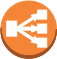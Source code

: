 <?xml version="1.0" encoding="UTF-8"?>
<dia:diagram xmlns:dia="http://www.lysator.liu.se/~alla/dia/">
  <dia:layer name="Fondo" visible="true" active="true">
    <dia:group>
      <dia:group>
        <dia:object type="Standard - Beziergon" version="0" id="O0">
          <dia:attribute name="obj_pos">
            <dia:point val="2.543,1.069"/>
          </dia:attribute>
          <dia:attribute name="obj_bb">
            <dia:rectangle val="1.119,1.068;3.885,3.813"/>
          </dia:attribute>
          <dia:attribute name="bez_points">
            <dia:point val="2.543,1.069"/>
            <dia:point val="3.306,1.092"/>
            <dia:point val="3.907,1.724"/>
            <dia:point val="3.884,2.482"/>
            <dia:point val="3.861,3.239"/>
            <dia:point val="3.224,3.835"/>
            <dia:point val="2.46,3.812"/>
            <dia:point val="1.697,3.789"/>
            <dia:point val="1.097,3.156"/>
            <dia:point val="1.12,2.399"/>
            <dia:point val="1.142,1.641"/>
            <dia:point val="1.78,1.046"/>
          </dia:attribute>
          <dia:attribute name="corner_types">
            <dia:enum val="25416768"/>
            <dia:enum val="0"/>
            <dia:enum val="0"/>
            <dia:enum val="0"/>
            <dia:enum val="0"/>
          </dia:attribute>
          <dia:attribute name="line_color">
            <dia:color val="#f58536"/>
          </dia:attribute>
          <dia:attribute name="line_width">
            <dia:real val="0"/>
          </dia:attribute>
          <dia:attribute name="inner_color">
            <dia:color val="#f58536"/>
          </dia:attribute>
          <dia:attribute name="show_background">
            <dia:boolean val="true"/>
          </dia:attribute>
        </dia:object>
      </dia:group>
      <dia:group>
        <dia:object type="Standard - BezierLine" version="0" id="O1">
          <dia:attribute name="obj_pos">
            <dia:point val="3.806,2.897"/>
          </dia:attribute>
          <dia:attribute name="obj_bb">
            <dia:rectangle val="3.691,2.897;3.806,3.254"/>
          </dia:attribute>
          <dia:attribute name="bez_points">
            <dia:point val="3.806,2.897"/>
            <dia:point val="3.803,3.016"/>
            <dia:point val="3.806,2.897"/>
            <dia:point val="3.803,3.016"/>
            <dia:point val="3.773,3.099"/>
            <dia:point val="3.736,3.179"/>
            <dia:point val="3.691,3.254"/>
            <dia:point val="3.695,3.135"/>
            <dia:point val="3.691,3.254"/>
            <dia:point val="3.695,3.135"/>
            <dia:point val="3.739,3.06"/>
            <dia:point val="3.777,2.98"/>
            <dia:point val="3.806,2.897"/>
          </dia:attribute>
          <dia:attribute name="corner_types">
            <dia:enum val="0"/>
            <dia:enum val="0"/>
            <dia:enum val="0"/>
            <dia:enum val="0"/>
            <dia:enum val="0"/>
          </dia:attribute>
          <dia:attribute name="line_color">
            <dia:color val="#9d5025"/>
          </dia:attribute>
          <dia:attribute name="line_width">
            <dia:real val="0"/>
          </dia:attribute>
        </dia:object>
        <dia:object type="Standard - BezierLine" version="0" id="O2">
          <dia:attribute name="obj_pos">
            <dia:point val="3.695,3.135"/>
          </dia:attribute>
          <dia:attribute name="obj_bb">
            <dia:rectangle val="0.12,2.369;3.695,3.932"/>
          </dia:attribute>
          <dia:attribute name="bez_points">
            <dia:point val="3.695,3.135"/>
            <dia:point val="3.691,3.254"/>
            <dia:point val="3.695,3.135"/>
            <dia:point val="3.691,3.254"/>
            <dia:point val="3.444,3.672"/>
            <dia:point val="2.98,3.947"/>
            <dia:point val="2.457,3.931"/>
            <dia:point val="1.694,3.908"/>
            <dia:point val="1.093,3.276"/>
            <dia:point val="1.116,2.518"/>
            <dia:point val="1.12,2.399"/>
            <dia:point val="1.116,2.518"/>
            <dia:point val="1.12,2.399"/>
            <dia:point val="1.097,3.156"/>
            <dia:point val="1.697,3.789"/>
            <dia:point val="2.46,3.812"/>
            <dia:point val="2.983,3.828"/>
            <dia:point val="3.447,3.553"/>
            <dia:point val="3.695,3.135"/>
          </dia:attribute>
          <dia:attribute name="corner_types">
            <dia:enum val="0"/>
            <dia:enum val="0"/>
            <dia:enum val="0"/>
            <dia:enum val="0"/>
            <dia:enum val="0"/>
            <dia:enum val="0"/>
            <dia:enum val="0"/>
          </dia:attribute>
          <dia:attribute name="line_color">
            <dia:color val="#9d5025"/>
          </dia:attribute>
          <dia:attribute name="line_width">
            <dia:real val="0"/>
          </dia:attribute>
        </dia:object>
        <dia:object type="Standard - BezierLine" version="0" id="O3">
          <dia:attribute name="obj_pos">
            <dia:point val="3.884,2.482"/>
          </dia:attribute>
          <dia:attribute name="obj_bb">
            <dia:rectangle val="2.861,2.482;4.86,2.97"/>
          </dia:attribute>
          <dia:attribute name="bez_points">
            <dia:point val="3.884,2.482"/>
            <dia:point val="3.88,2.601"/>
            <dia:point val="3.884,2.482"/>
            <dia:point val="3.88,2.601"/>
            <dia:point val="3.878,2.668"/>
            <dia:point val="3.872,2.733"/>
            <dia:point val="3.86,2.797"/>
            <dia:point val="3.864,2.678"/>
            <dia:point val="3.86,2.797"/>
            <dia:point val="3.864,2.678"/>
            <dia:point val="3.875,2.614"/>
            <dia:point val="3.882,2.549"/>
            <dia:point val="3.884,2.482"/>
          </dia:attribute>
          <dia:attribute name="corner_types">
            <dia:enum val="0"/>
            <dia:enum val="0"/>
            <dia:enum val="0"/>
            <dia:enum val="0"/>
            <dia:enum val="0"/>
          </dia:attribute>
          <dia:attribute name="line_color">
            <dia:color val="#9d5025"/>
          </dia:attribute>
          <dia:attribute name="line_width">
            <dia:real val="0"/>
          </dia:attribute>
        </dia:object>
        <dia:object type="Standard - BezierLine" version="0" id="O4">
          <dia:attribute name="obj_pos">
            <dia:point val="3.864,2.678"/>
          </dia:attribute>
          <dia:attribute name="obj_bb">
            <dia:rectangle val="3.803,2.678;3.864,3.016"/>
          </dia:attribute>
          <dia:attribute name="bez_points">
            <dia:point val="3.864,2.678"/>
            <dia:point val="3.86,2.797"/>
            <dia:point val="3.864,2.678"/>
            <dia:point val="3.86,2.797"/>
            <dia:point val="3.847,2.872"/>
            <dia:point val="3.828,2.946"/>
            <dia:point val="3.803,3.016"/>
            <dia:point val="3.806,2.897"/>
            <dia:point val="3.803,3.016"/>
            <dia:point val="3.806,2.897"/>
            <dia:point val="3.831,2.826"/>
            <dia:point val="3.851,2.753"/>
            <dia:point val="3.864,2.678"/>
          </dia:attribute>
          <dia:attribute name="corner_types">
            <dia:enum val="0"/>
            <dia:enum val="0"/>
            <dia:enum val="0"/>
            <dia:enum val="0"/>
            <dia:enum val="0"/>
          </dia:attribute>
          <dia:attribute name="line_color">
            <dia:color val="#9d5025"/>
          </dia:attribute>
          <dia:attribute name="line_width">
            <dia:real val="0"/>
          </dia:attribute>
        </dia:object>
      </dia:group>
      <dia:object type="Standard - Beziergon" version="0" id="O5">
        <dia:attribute name="obj_pos">
          <dia:point val="3.884,2.482"/>
        </dia:attribute>
        <dia:attribute name="obj_bb">
          <dia:rectangle val="0.12,2.369;4.884,3.932"/>
        </dia:attribute>
        <dia:attribute name="bez_points">
          <dia:point val="3.884,2.482"/>
          <dia:point val="3.88,2.601"/>
          <dia:point val="3.884,2.482"/>
          <dia:point val="3.88,2.601"/>
          <dia:point val="3.858,3.358"/>
          <dia:point val="3.22,3.954"/>
          <dia:point val="2.457,3.931"/>
          <dia:point val="1.694,3.908"/>
          <dia:point val="1.093,3.276"/>
          <dia:point val="1.116,2.518"/>
          <dia:point val="1.12,2.399"/>
          <dia:point val="1.116,2.518"/>
          <dia:point val="1.12,2.399"/>
          <dia:point val="1.097,3.156"/>
          <dia:point val="1.697,3.789"/>
          <dia:point val="2.46,3.812"/>
          <dia:point val="3.224,3.835"/>
          <dia:point val="3.861,3.239"/>
        </dia:attribute>
        <dia:attribute name="corner_types">
          <dia:enum val="-1548163432"/>
          <dia:enum val="0"/>
          <dia:enum val="0"/>
          <dia:enum val="0"/>
          <dia:enum val="0"/>
          <dia:enum val="0"/>
          <dia:enum val="0"/>
        </dia:attribute>
        <dia:attribute name="line_color">
          <dia:color val="#9d5025"/>
        </dia:attribute>
        <dia:attribute name="line_width">
          <dia:real val="0"/>
        </dia:attribute>
        <dia:attribute name="inner_color">
          <dia:color val="#9d5025"/>
        </dia:attribute>
        <dia:attribute name="show_background">
          <dia:boolean val="true"/>
        </dia:attribute>
      </dia:object>
      <dia:object type="Standard - Beziergon" version="0" id="O6">
        <dia:attribute name="obj_pos">
          <dia:point val="3.4,1.975"/>
        </dia:attribute>
        <dia:attribute name="obj_bb">
          <dia:rectangle val="1.4,1.525;3.4,3.375"/>
        </dia:attribute>
        <dia:attribute name="bez_points">
          <dia:point val="3.4,1.975"/>
          <dia:point val="2.95,1.975"/>
          <dia:point val="3.4,1.975"/>
          <dia:point val="2.95,1.975"/>
          <dia:point val="2.95,1.885"/>
          <dia:point val="2.95,1.975"/>
          <dia:point val="2.95,1.885"/>
          <dia:point val="2.81,2.062"/>
          <dia:point val="2.95,1.885"/>
          <dia:point val="2.81,2.062"/>
          <dia:point val="2.746,1.971"/>
          <dia:point val="2.81,2.062"/>
          <dia:point val="2.746,1.971"/>
          <dia:point val="2.111,2.375"/>
          <dia:point val="2.746,1.971"/>
          <dia:point val="2.111,2.375"/>
          <dia:point val="2.65,2.375"/>
          <dia:point val="2.111,2.375"/>
          <dia:point val="2.65,2.375"/>
          <dia:point val="2.65,2.279"/>
          <dia:point val="2.65,2.375"/>
          <dia:point val="2.65,2.279"/>
          <dia:point val="2.95,2.391"/>
          <dia:point val="2.65,2.279"/>
          <dia:point val="2.95,2.391"/>
          <dia:point val="2.95,2.225"/>
          <dia:point val="2.95,2.391"/>
          <dia:point val="2.95,2.225"/>
          <dia:point val="3.4,2.225"/>
          <dia:point val="2.95,2.225"/>
          <dia:point val="3.4,2.225"/>
          <dia:point val="3.4,2.675"/>
          <dia:point val="3.4,2.225"/>
          <dia:point val="3.4,2.675"/>
          <dia:point val="2.95,2.675"/>
          <dia:point val="3.4,2.675"/>
          <dia:point val="2.95,2.675"/>
          <dia:point val="2.95,2.509"/>
          <dia:point val="2.95,2.675"/>
          <dia:point val="2.95,2.509"/>
          <dia:point val="2.65,2.621"/>
          <dia:point val="2.95,2.509"/>
          <dia:point val="2.65,2.621"/>
          <dia:point val="2.65,2.525"/>
          <dia:point val="2.65,2.621"/>
          <dia:point val="2.65,2.525"/>
          <dia:point val="2.112,2.525"/>
          <dia:point val="2.65,2.525"/>
          <dia:point val="2.112,2.525"/>
          <dia:point val="2.752,2.929"/>
          <dia:point val="2.112,2.525"/>
          <dia:point val="2.752,2.929"/>
          <dia:point val="2.81,2.835"/>
          <dia:point val="2.752,2.929"/>
          <dia:point val="2.81,2.835"/>
          <dia:point val="2.95,3.015"/>
          <dia:point val="2.81,2.835"/>
          <dia:point val="2.95,3.015"/>
          <dia:point val="2.95,2.925"/>
          <dia:point val="2.95,3.015"/>
          <dia:point val="2.95,2.925"/>
          <dia:point val="3.4,2.925"/>
          <dia:point val="2.95,2.925"/>
          <dia:point val="3.4,2.925"/>
          <dia:point val="3.4,3.375"/>
          <dia:point val="3.4,2.925"/>
          <dia:point val="3.4,3.375"/>
          <dia:point val="2.95,3.375"/>
          <dia:point val="3.4,3.375"/>
          <dia:point val="2.95,3.375"/>
          <dia:point val="2.95,3.195"/>
          <dia:point val="2.95,3.375"/>
          <dia:point val="2.95,3.195"/>
          <dia:point val="2.639,3.12"/>
          <dia:point val="2.95,3.195"/>
          <dia:point val="2.639,3.12"/>
          <dia:point val="2.681,3.03"/>
          <dia:point val="2.639,3.12"/>
          <dia:point val="2.681,3.03"/>
          <dia:point val="1.9,2.524"/>
          <dia:point val="2.681,3.03"/>
          <dia:point val="1.9,2.524"/>
          <dia:point val="1.9,2.825"/>
          <dia:point val="1.9,2.524"/>
          <dia:point val="1.9,2.825"/>
          <dia:point val="1.4,2.825"/>
          <dia:point val="1.9,2.825"/>
          <dia:point val="1.4,2.825"/>
          <dia:point val="1.4,2.075"/>
          <dia:point val="1.4,2.825"/>
          <dia:point val="1.4,2.075"/>
          <dia:point val="1.9,2.075"/>
          <dia:point val="1.4,2.075"/>
          <dia:point val="1.9,2.075"/>
          <dia:point val="1.9,2.376"/>
          <dia:point val="1.9,2.075"/>
          <dia:point val="1.9,2.376"/>
          <dia:point val="2.687,1.87"/>
          <dia:point val="1.9,2.376"/>
          <dia:point val="2.687,1.87"/>
          <dia:point val="2.639,1.78"/>
          <dia:point val="2.687,1.87"/>
          <dia:point val="2.639,1.78"/>
          <dia:point val="2.95,1.705"/>
          <dia:point val="2.639,1.78"/>
          <dia:point val="2.95,1.705"/>
          <dia:point val="2.95,1.525"/>
          <dia:point val="2.95,1.705"/>
          <dia:point val="2.95,1.525"/>
          <dia:point val="3.4,1.525"/>
          <dia:point val="2.95,1.525"/>
          <dia:point val="3.4,1.525"/>
          <dia:point val="3.4,1.975"/>
          <dia:point val="3.4,1.525"/>
        </dia:attribute>
        <dia:attribute name="corner_types">
          <dia:enum val="-1548163048"/>
          <dia:enum val="0"/>
          <dia:enum val="0"/>
          <dia:enum val="0"/>
          <dia:enum val="0"/>
          <dia:enum val="0"/>
          <dia:enum val="0"/>
          <dia:enum val="0"/>
          <dia:enum val="0"/>
          <dia:enum val="0"/>
          <dia:enum val="0"/>
          <dia:enum val="0"/>
          <dia:enum val="0"/>
          <dia:enum val="0"/>
          <dia:enum val="0"/>
          <dia:enum val="0"/>
          <dia:enum val="0"/>
          <dia:enum val="0"/>
          <dia:enum val="0"/>
          <dia:enum val="0"/>
          <dia:enum val="0"/>
          <dia:enum val="0"/>
          <dia:enum val="0"/>
          <dia:enum val="0"/>
          <dia:enum val="0"/>
          <dia:enum val="0"/>
          <dia:enum val="0"/>
          <dia:enum val="0"/>
          <dia:enum val="0"/>
          <dia:enum val="0"/>
          <dia:enum val="0"/>
          <dia:enum val="0"/>
          <dia:enum val="0"/>
          <dia:enum val="0"/>
          <dia:enum val="0"/>
          <dia:enum val="0"/>
          <dia:enum val="0"/>
          <dia:enum val="0"/>
          <dia:enum val="0"/>
        </dia:attribute>
        <dia:attribute name="line_color">
          <dia:color val="#ffffff"/>
        </dia:attribute>
        <dia:attribute name="line_width">
          <dia:real val="0"/>
        </dia:attribute>
        <dia:attribute name="show_background">
          <dia:boolean val="true"/>
        </dia:attribute>
      </dia:object>
    </dia:group>
  </dia:layer>
</dia:diagram>
